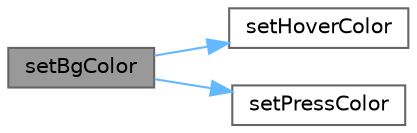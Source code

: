 digraph "setBgColor"
{
 // LATEX_PDF_SIZE
  bgcolor="transparent";
  edge [fontname=Helvetica,fontsize=10,labelfontname=Helvetica,labelfontsize=10];
  node [fontname=Helvetica,fontsize=10,shape=box,height=0.2,width=0.4];
  rankdir="LR";
  Node1 [id="Node000001",label="setBgColor",height=0.2,width=0.4,color="gray40", fillcolor="grey60", style="filled", fontcolor="black",tooltip="设置悬浮和按下背景颜色"];
  Node1 -> Node2 [id="edge1_Node000001_Node000002",color="steelblue1",style="solid",tooltip=" "];
  Node2 [id="Node000002",label="setHoverColor",height=0.2,width=0.4,color="grey40", fillcolor="white", style="filled",URL="$class_interactive_button_base.html#a58fe70883c04215f32ed9128df6a5677",tooltip="设置悬浮背景颜色"];
  Node1 -> Node3 [id="edge2_Node000001_Node000003",color="steelblue1",style="solid",tooltip=" "];
  Node3 [id="Node000003",label="setPressColor",height=0.2,width=0.4,color="grey40", fillcolor="white", style="filled",URL="$class_interactive_button_base.html#a74dd74f5d1b486938ab1bd6bc2b0d5a0",tooltip="设置按下背景颜色"];
}

